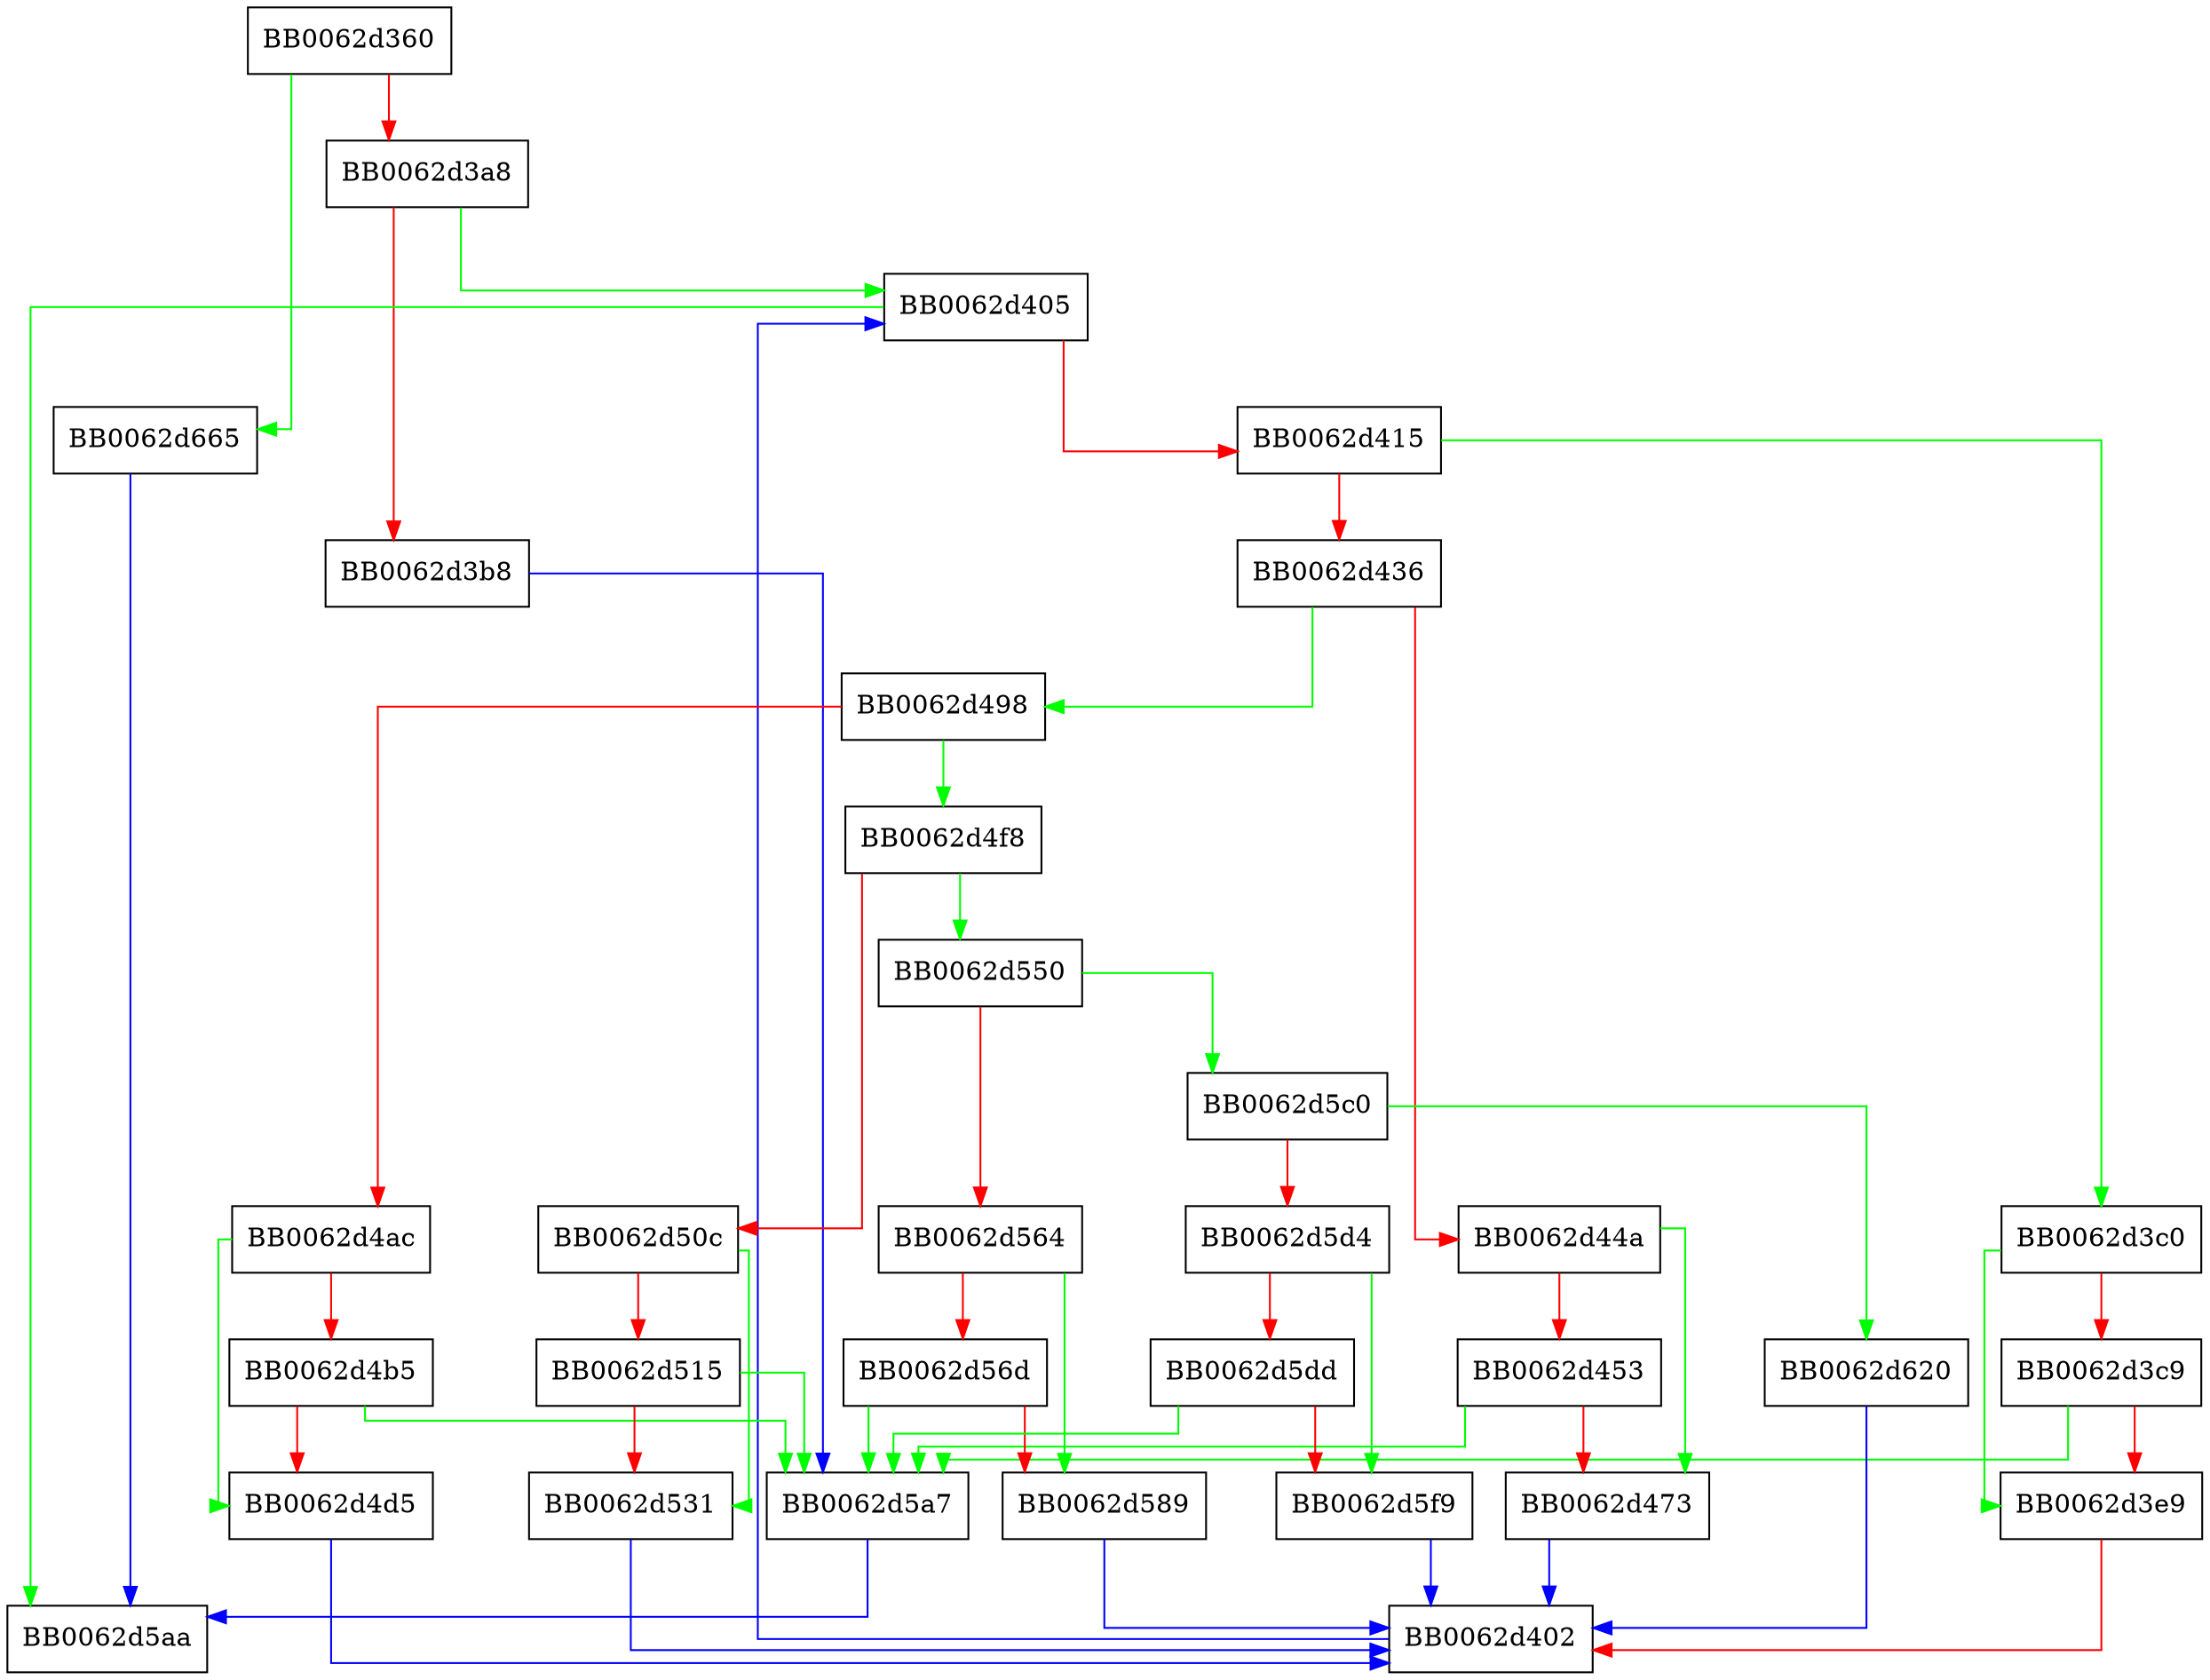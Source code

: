 digraph random_conf_init {
  node [shape="box"];
  graph [splines=ortho];
  BB0062d360 -> BB0062d665 [color="green"];
  BB0062d360 -> BB0062d3a8 [color="red"];
  BB0062d3a8 -> BB0062d405 [color="green"];
  BB0062d3a8 -> BB0062d3b8 [color="red"];
  BB0062d3b8 -> BB0062d5a7 [color="blue"];
  BB0062d3c0 -> BB0062d3e9 [color="green"];
  BB0062d3c0 -> BB0062d3c9 [color="red"];
  BB0062d3c9 -> BB0062d5a7 [color="green"];
  BB0062d3c9 -> BB0062d3e9 [color="red"];
  BB0062d3e9 -> BB0062d402 [color="red"];
  BB0062d402 -> BB0062d405 [color="blue"];
  BB0062d405 -> BB0062d5aa [color="green"];
  BB0062d405 -> BB0062d415 [color="red"];
  BB0062d415 -> BB0062d3c0 [color="green"];
  BB0062d415 -> BB0062d436 [color="red"];
  BB0062d436 -> BB0062d498 [color="green"];
  BB0062d436 -> BB0062d44a [color="red"];
  BB0062d44a -> BB0062d473 [color="green"];
  BB0062d44a -> BB0062d453 [color="red"];
  BB0062d453 -> BB0062d5a7 [color="green"];
  BB0062d453 -> BB0062d473 [color="red"];
  BB0062d473 -> BB0062d402 [color="blue"];
  BB0062d498 -> BB0062d4f8 [color="green"];
  BB0062d498 -> BB0062d4ac [color="red"];
  BB0062d4ac -> BB0062d4d5 [color="green"];
  BB0062d4ac -> BB0062d4b5 [color="red"];
  BB0062d4b5 -> BB0062d5a7 [color="green"];
  BB0062d4b5 -> BB0062d4d5 [color="red"];
  BB0062d4d5 -> BB0062d402 [color="blue"];
  BB0062d4f8 -> BB0062d550 [color="green"];
  BB0062d4f8 -> BB0062d50c [color="red"];
  BB0062d50c -> BB0062d531 [color="green"];
  BB0062d50c -> BB0062d515 [color="red"];
  BB0062d515 -> BB0062d5a7 [color="green"];
  BB0062d515 -> BB0062d531 [color="red"];
  BB0062d531 -> BB0062d402 [color="blue"];
  BB0062d550 -> BB0062d5c0 [color="green"];
  BB0062d550 -> BB0062d564 [color="red"];
  BB0062d564 -> BB0062d589 [color="green"];
  BB0062d564 -> BB0062d56d [color="red"];
  BB0062d56d -> BB0062d5a7 [color="green"];
  BB0062d56d -> BB0062d589 [color="red"];
  BB0062d589 -> BB0062d402 [color="blue"];
  BB0062d5a7 -> BB0062d5aa [color="blue"];
  BB0062d5c0 -> BB0062d620 [color="green"];
  BB0062d5c0 -> BB0062d5d4 [color="red"];
  BB0062d5d4 -> BB0062d5f9 [color="green"];
  BB0062d5d4 -> BB0062d5dd [color="red"];
  BB0062d5dd -> BB0062d5a7 [color="green"];
  BB0062d5dd -> BB0062d5f9 [color="red"];
  BB0062d5f9 -> BB0062d402 [color="blue"];
  BB0062d620 -> BB0062d402 [color="blue"];
  BB0062d665 -> BB0062d5aa [color="blue"];
}